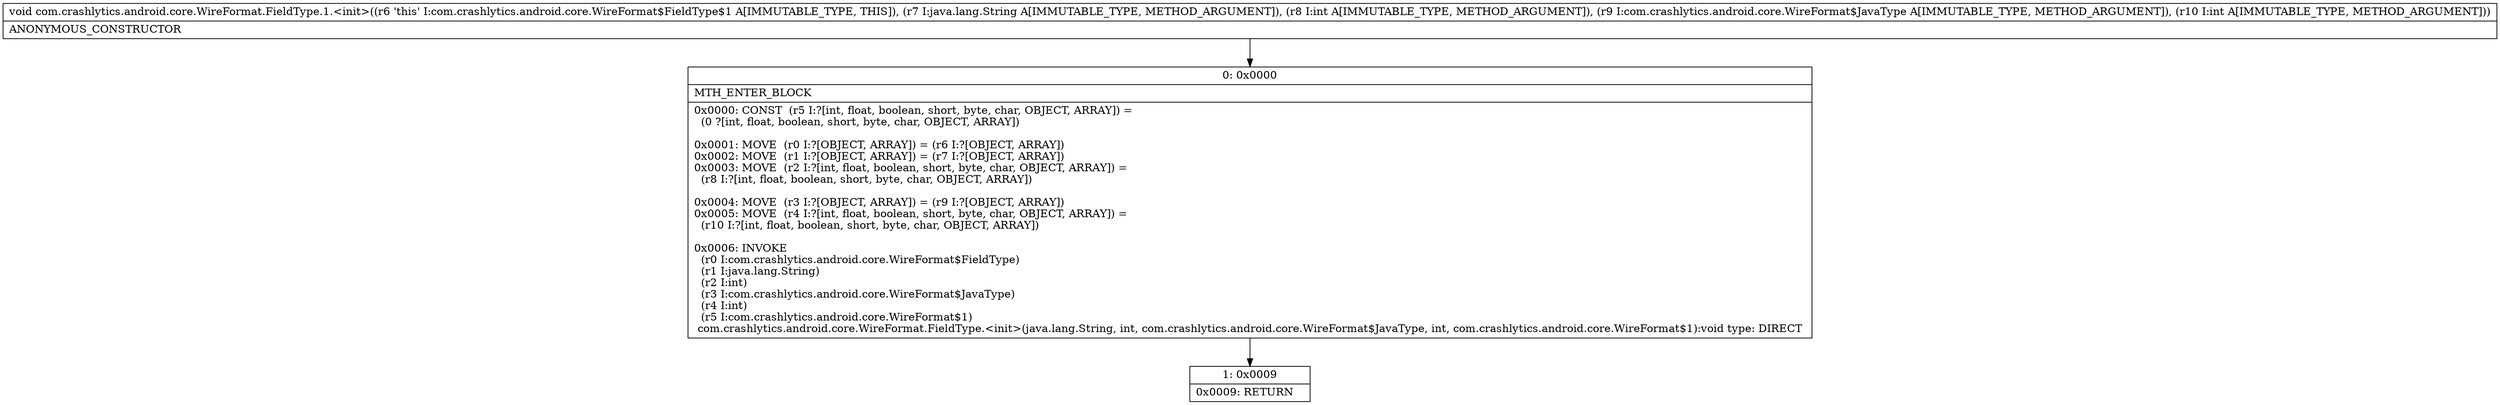 digraph "CFG forcom.crashlytics.android.core.WireFormat.FieldType.1.\<init\>(Ljava\/lang\/String;ILcom\/crashlytics\/android\/core\/WireFormat$JavaType;I)V" {
Node_0 [shape=record,label="{0\:\ 0x0000|MTH_ENTER_BLOCK\l|0x0000: CONST  (r5 I:?[int, float, boolean, short, byte, char, OBJECT, ARRAY]) = \l  (0 ?[int, float, boolean, short, byte, char, OBJECT, ARRAY])\l \l0x0001: MOVE  (r0 I:?[OBJECT, ARRAY]) = (r6 I:?[OBJECT, ARRAY]) \l0x0002: MOVE  (r1 I:?[OBJECT, ARRAY]) = (r7 I:?[OBJECT, ARRAY]) \l0x0003: MOVE  (r2 I:?[int, float, boolean, short, byte, char, OBJECT, ARRAY]) = \l  (r8 I:?[int, float, boolean, short, byte, char, OBJECT, ARRAY])\l \l0x0004: MOVE  (r3 I:?[OBJECT, ARRAY]) = (r9 I:?[OBJECT, ARRAY]) \l0x0005: MOVE  (r4 I:?[int, float, boolean, short, byte, char, OBJECT, ARRAY]) = \l  (r10 I:?[int, float, boolean, short, byte, char, OBJECT, ARRAY])\l \l0x0006: INVOKE  \l  (r0 I:com.crashlytics.android.core.WireFormat$FieldType)\l  (r1 I:java.lang.String)\l  (r2 I:int)\l  (r3 I:com.crashlytics.android.core.WireFormat$JavaType)\l  (r4 I:int)\l  (r5 I:com.crashlytics.android.core.WireFormat$1)\l com.crashlytics.android.core.WireFormat.FieldType.\<init\>(java.lang.String, int, com.crashlytics.android.core.WireFormat$JavaType, int, com.crashlytics.android.core.WireFormat$1):void type: DIRECT \l}"];
Node_1 [shape=record,label="{1\:\ 0x0009|0x0009: RETURN   \l}"];
MethodNode[shape=record,label="{void com.crashlytics.android.core.WireFormat.FieldType.1.\<init\>((r6 'this' I:com.crashlytics.android.core.WireFormat$FieldType$1 A[IMMUTABLE_TYPE, THIS]), (r7 I:java.lang.String A[IMMUTABLE_TYPE, METHOD_ARGUMENT]), (r8 I:int A[IMMUTABLE_TYPE, METHOD_ARGUMENT]), (r9 I:com.crashlytics.android.core.WireFormat$JavaType A[IMMUTABLE_TYPE, METHOD_ARGUMENT]), (r10 I:int A[IMMUTABLE_TYPE, METHOD_ARGUMENT]))  | ANONYMOUS_CONSTRUCTOR\l}"];
MethodNode -> Node_0;
Node_0 -> Node_1;
}

